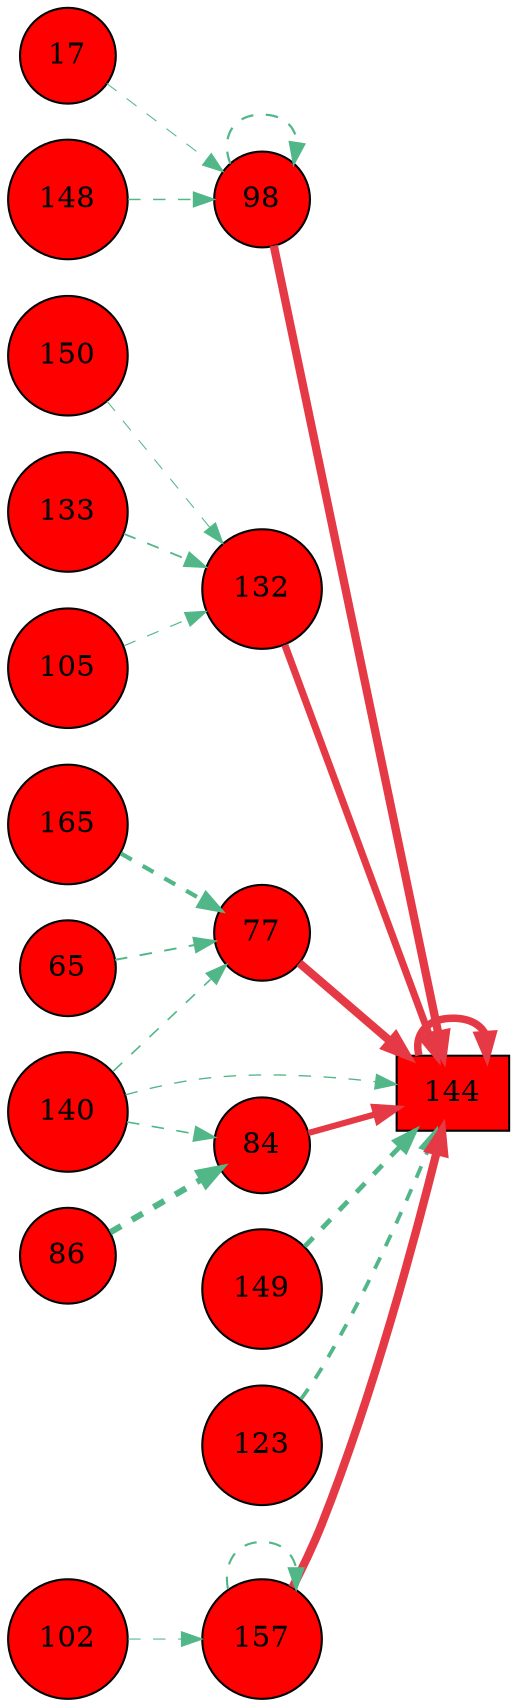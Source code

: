 digraph G{
rankdir=LR;
65 [style=filled, shape=circle, fillcolor="#fe0000", label="65"];
98 [style=filled, shape=circle, fillcolor="#fe0000", label="98"];
132 [style=filled, shape=circle, fillcolor="#fe0000", label="132"];
133 [style=filled, shape=circle, fillcolor="#fe0000", label="133"];
165 [style=filled, shape=circle, fillcolor="#fe0000", label="165"];
102 [style=filled, shape=circle, fillcolor="#fe0000", label="102"];
105 [style=filled, shape=circle, fillcolor="#fe0000", label="105"];
140 [style=filled, shape=circle, fillcolor="#fe0000", label="140"];
77 [style=filled, shape=circle, fillcolor="#fe0000", label="77"];
144 [style=filled, shape=box, fillcolor="#fe0000", label="144"];
17 [style=filled, shape=circle, fillcolor="#fe0000", label="17"];
84 [style=filled, shape=circle, fillcolor="#fe0000", label="84"];
148 [style=filled, shape=circle, fillcolor="#fe0000", label="148"];
150 [style=filled, shape=circle, fillcolor="#fe0000", label="150"];
149 [style=filled, shape=circle, fillcolor="#fe0000", label="149"];
86 [style=filled, shape=circle, fillcolor="#fe0000", label="86"];
123 [style=filled, shape=circle, fillcolor="#fe0000", label="123"];
157 [style=filled, shape=circle, fillcolor="#fe0000", label="157"];
157 -> 144 [color="#e63946",penwidth=4.00];
98 -> 144 [color="#e63946",penwidth=3.99];
77 -> 144 [color="#e63946",penwidth=3.98];
144 -> 144 [color="#e63946",penwidth=3.62];
132 -> 144 [color="#e63946",penwidth=3.43];
84 -> 144 [color="#e63946",penwidth=2.96];
98 -> 98 [color="#52b788",style=dashed,penwidth=1.08];
148 -> 98 [color="#52b788",style=dashed,penwidth=0.70];
17 -> 98 [color="#52b788",style=dashed,penwidth=0.50];
133 -> 132 [color="#52b788",style=dashed,penwidth=0.86];
105 -> 132 [color="#52b788",style=dashed,penwidth=0.56];
150 -> 132 [color="#52b788",style=dashed,penwidth=0.50];
165 -> 77 [color="#52b788",style=dashed,penwidth=2.04];
65 -> 77 [color="#52b788",style=dashed,penwidth=0.94];
140 -> 77 [color="#52b788",style=dashed,penwidth=0.78];
149 -> 144 [color="#52b788",style=dashed,penwidth=2.33];
123 -> 144 [color="#52b788",style=dashed,penwidth=1.83];
140 -> 144 [color="#52b788",style=dashed,penwidth=0.65];
86 -> 84 [color="#52b788",style=dashed,penwidth=3.00];
140 -> 84 [color="#52b788",style=dashed,penwidth=0.78];
157 -> 157 [color="#52b788",style=dashed,penwidth=1.02];
102 -> 157 [color="#52b788",style=dashed,penwidth=0.53];
}